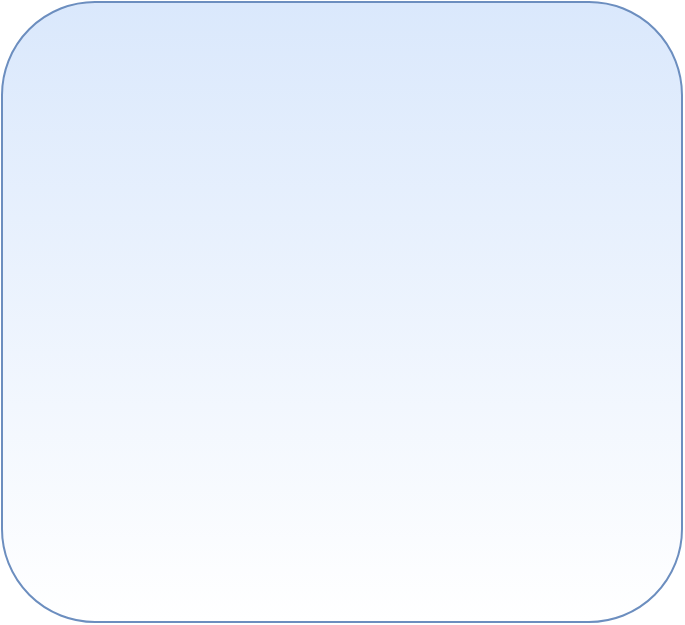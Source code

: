 <mxfile version="14.2.5" type="github">
  <diagram id="n-_PrWZK9GxPQd3T_BOZ" name="Page-1">
    <mxGraphModel dx="1839" dy="1130" grid="1" gridSize="10" guides="1" tooltips="1" connect="1" arrows="1" fold="1" page="1" pageScale="1" pageWidth="827" pageHeight="1169" math="0" shadow="0">
      <root>
        <mxCell id="0" />
        <mxCell id="1" parent="0" />
        <mxCell id="ctNQahG5g41EuZaW8eeT-1" value="" style="rounded=1;whiteSpace=wrap;html=1;fillColor=#dae8fc;strokeColor=#6c8ebf;gradientColor=#ffffff;" vertex="1" parent="1">
          <mxGeometry x="240" y="190" width="340" height="310" as="geometry" />
        </mxCell>
      </root>
    </mxGraphModel>
  </diagram>
</mxfile>
